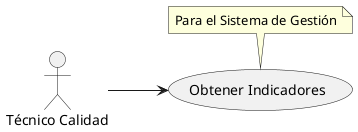 @startuml
left to right direction

actor "Técnico Calidad" as tec

usecase "Obtener Indicadores" as obtenerIndicadores
note top of obtenerIndicadores
    Para el Sistema de Gestión
end note

tec --> obtenerIndicadores
@enduml